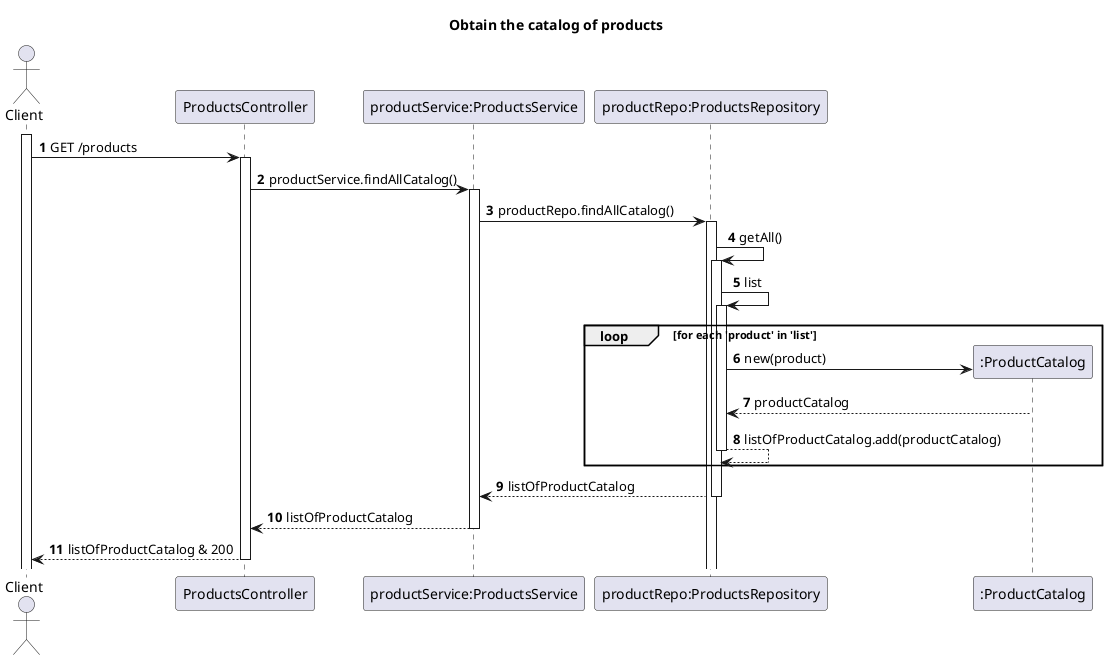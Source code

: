 @startuml
'https://plantuml.com/sequence-diagram

title Obtain the catalog of products
autoactivate on
autonumber

actor "Client" as client
participant "ProductsController" as controller
participant "productService:ProductsService" as service
participant "productRepo:ProductsRepository" as repository
participant ":ProductCatalog" as details

activate client

client -> controller : GET /products
controller -> service : productService.findAllCatalog()
service -> repository: productRepo.findAllCatalog()
repository -> repository: getAll()
repository -> repository: list
loop for each 'product' in 'list'
    repository -> details**: new(product)
    details --> repository: productCatalog
    repository --> repository: listOfProductCatalog.add(productCatalog)
end loop
repository --> service: listOfProductCatalog
service --> controller: listOfProductCatalog
controller --> client: listOfProductCatalog & 200

@enduml